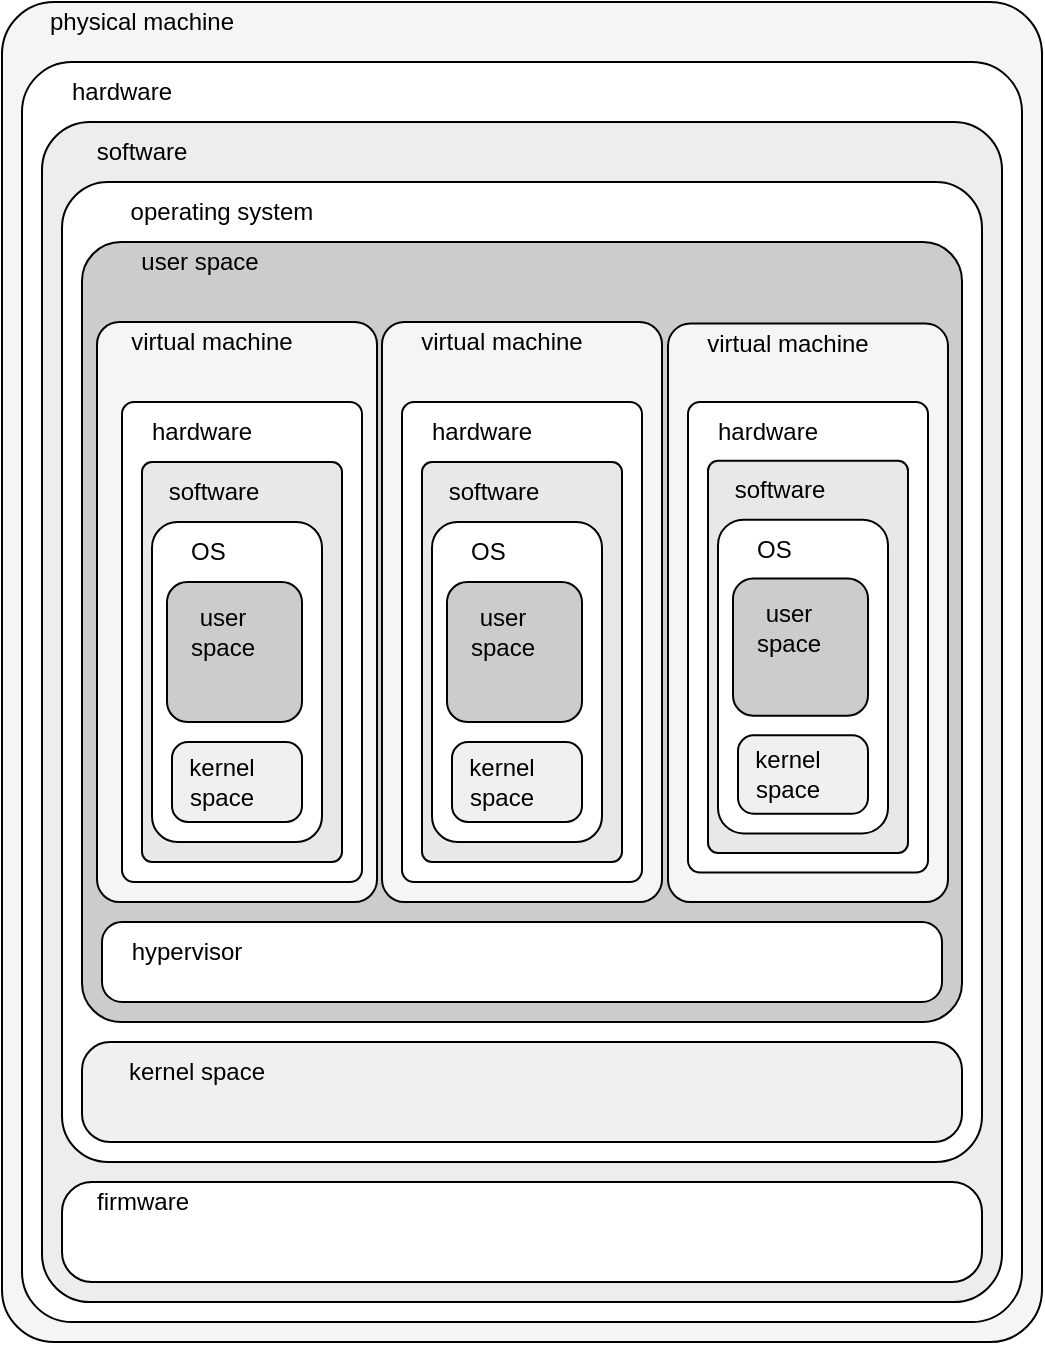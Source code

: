 <mxfile version="21.1.2" type="device">
  <diagram id="aZzCiTEgSDXypdaJf5oC" name="Page-1">
    <mxGraphModel dx="3675" dy="709" grid="1" gridSize="10" guides="1" tooltips="1" connect="1" arrows="1" fold="1" page="1" pageScale="1" pageWidth="827" pageHeight="1169" math="0" shadow="0">
      <root>
        <mxCell id="0" />
        <mxCell id="1" parent="0" />
        <mxCell id="qEZxZb18fNbEGhvGFvHe-20" value="" style="rounded=1;whiteSpace=wrap;html=1;arcSize=5;imageHeight=24;fillColor=#F5F5F5;" vertex="1" parent="1">
          <mxGeometry x="-2470" y="190" width="520" height="670" as="geometry" />
        </mxCell>
        <mxCell id="qcJDbEwE1XpdXQrslt51-1" value="" style="rounded=1;whiteSpace=wrap;html=1;arcSize=5;imageHeight=24;" parent="1" vertex="1">
          <mxGeometry x="-2460" y="220" width="500" height="630" as="geometry" />
        </mxCell>
        <mxCell id="qcJDbEwE1XpdXQrslt51-2" value="" style="rounded=1;whiteSpace=wrap;html=1;arcSize=5;fillColor=#EDEDED;" parent="1" vertex="1">
          <mxGeometry x="-2450" y="250" width="480" height="590" as="geometry" />
        </mxCell>
        <mxCell id="qcJDbEwE1XpdXQrslt51-55" value="" style="rounded=1;whiteSpace=wrap;html=1;arcSize=5;" parent="1" vertex="1">
          <mxGeometry x="-2440" y="280" width="460" height="490" as="geometry" />
        </mxCell>
        <mxCell id="qcJDbEwE1XpdXQrslt51-10" value="" style="rounded=1;whiteSpace=wrap;html=1;arcSize=5;fillColor=#CCCCCC;" parent="1" vertex="1">
          <mxGeometry x="-2430" y="310" width="440" height="390" as="geometry" />
        </mxCell>
        <mxCell id="qcJDbEwE1XpdXQrslt51-26" value="" style="rounded=1;whiteSpace=wrap;html=1;arcSize=30;imageHeight=24;" parent="1" vertex="1">
          <mxGeometry x="-2440" y="780" width="460" height="50" as="geometry" />
        </mxCell>
        <mxCell id="qcJDbEwE1XpdXQrslt51-6" value="" style="rounded=1;whiteSpace=wrap;html=1;arcSize=28;imageHeight=24;fillColor=#F0F0F0;" parent="1" vertex="1">
          <mxGeometry x="-2430" y="710" width="440" height="50" as="geometry" />
        </mxCell>
        <mxCell id="qcJDbEwE1XpdXQrslt51-17" value="kernel space" style="text;html=1;strokeColor=none;fillColor=none;align=center;verticalAlign=middle;whiteSpace=wrap;rounded=0;" parent="1" vertex="1">
          <mxGeometry x="-2415" y="710" width="85" height="30" as="geometry" />
        </mxCell>
        <mxCell id="qcJDbEwE1XpdXQrslt51-18" value="user space" style="text;html=1;strokeColor=none;fillColor=none;align=center;verticalAlign=middle;whiteSpace=wrap;rounded=0;" parent="1" vertex="1">
          <mxGeometry x="-2405" y="420" width="95" height="30" as="geometry" />
        </mxCell>
        <mxCell id="qcJDbEwE1XpdXQrslt51-24" value="software" style="text;html=1;strokeColor=none;fillColor=none;align=center;verticalAlign=middle;whiteSpace=wrap;rounded=0;" parent="1" vertex="1">
          <mxGeometry x="-2430" y="250" width="60" height="30" as="geometry" />
        </mxCell>
        <mxCell id="qcJDbEwE1XpdXQrslt51-25" value="hardware" style="text;html=1;strokeColor=none;fillColor=none;align=center;verticalAlign=middle;whiteSpace=wrap;rounded=0;" parent="1" vertex="1">
          <mxGeometry x="-2440" y="220" width="60" height="30" as="geometry" />
        </mxCell>
        <mxCell id="qcJDbEwE1XpdXQrslt51-54" value="firmware" style="text;html=1;strokeColor=none;fillColor=none;align=center;verticalAlign=middle;whiteSpace=wrap;rounded=0;" parent="1" vertex="1">
          <mxGeometry x="-2437.5" y="780" width="75" height="20" as="geometry" />
        </mxCell>
        <mxCell id="qcJDbEwE1XpdXQrslt51-57" value="operating system" style="text;html=1;strokeColor=none;fillColor=none;align=center;verticalAlign=middle;whiteSpace=wrap;rounded=0;" parent="1" vertex="1">
          <mxGeometry x="-2390" y="400" width="95" as="geometry" />
        </mxCell>
        <mxCell id="jprQ5lEr49byNqmnvGfp-50" value="" style="group;arcSize=8;" parent="1" vertex="1" connectable="0">
          <mxGeometry x="-2127" y="390" width="130" height="250" as="geometry" />
        </mxCell>
        <mxCell id="qEZxZb18fNbEGhvGFvHe-13" value="" style="rounded=1;whiteSpace=wrap;html=1;arcSize=8;fillColor=#F5F5F5;" vertex="1" parent="jprQ5lEr49byNqmnvGfp-50">
          <mxGeometry x="-10" y="-39.216" width="140" height="289.216" as="geometry" />
        </mxCell>
        <mxCell id="jprQ5lEr49byNqmnvGfp-51" value="" style="rounded=1;whiteSpace=wrap;html=1;arcSize=5;imageHeight=24;" parent="jprQ5lEr49byNqmnvGfp-50" vertex="1">
          <mxGeometry width="120" height="235.294" as="geometry" />
        </mxCell>
        <mxCell id="jprQ5lEr49byNqmnvGfp-52" value="" style="rounded=1;whiteSpace=wrap;html=1;arcSize=5;fillColor=#E8E8E8;" parent="jprQ5lEr49byNqmnvGfp-50" vertex="1">
          <mxGeometry x="10" y="29.412" width="100" height="196.078" as="geometry" />
        </mxCell>
        <mxCell id="jprQ5lEr49byNqmnvGfp-53" value="" style="rounded=1;whiteSpace=wrap;html=1;arcSize=15;" parent="jprQ5lEr49byNqmnvGfp-50" vertex="1">
          <mxGeometry x="15" y="58.824" width="85" height="156.863" as="geometry" />
        </mxCell>
        <mxCell id="jprQ5lEr49byNqmnvGfp-54" value="" style="rounded=1;whiteSpace=wrap;html=1;arcSize=15;fillColor=#CCCCCC;" parent="jprQ5lEr49byNqmnvGfp-50" vertex="1">
          <mxGeometry x="22.5" y="88.235" width="67.5" height="68.627" as="geometry" />
        </mxCell>
        <mxCell id="jprQ5lEr49byNqmnvGfp-55" value="" style="rounded=1;whiteSpace=wrap;html=1;arcSize=20;imageHeight=24;fillColor=#F0F0F0;" parent="jprQ5lEr49byNqmnvGfp-50" vertex="1">
          <mxGeometry x="25" y="166.667" width="65" height="39.216" as="geometry" />
        </mxCell>
        <mxCell id="jprQ5lEr49byNqmnvGfp-56" value="kernel &lt;br&gt;space" style="text;html=1;strokeColor=none;fillColor=none;align=center;verticalAlign=middle;whiteSpace=wrap;rounded=0;arcSize=20;" parent="jprQ5lEr49byNqmnvGfp-50" vertex="1">
          <mxGeometry x="15" y="174.265" width="70" height="24.02" as="geometry" />
        </mxCell>
        <mxCell id="jprQ5lEr49byNqmnvGfp-57" value="user &lt;br&gt;space" style="text;html=1;strokeColor=none;fillColor=none;align=center;verticalAlign=middle;whiteSpace=wrap;rounded=0;" parent="jprQ5lEr49byNqmnvGfp-50" vertex="1">
          <mxGeometry x="12.5" y="98.039" width="75" height="29.412" as="geometry" />
        </mxCell>
        <mxCell id="jprQ5lEr49byNqmnvGfp-58" value="software" style="text;html=1;strokeColor=none;fillColor=none;align=center;verticalAlign=middle;whiteSpace=wrap;rounded=0;" parent="jprQ5lEr49byNqmnvGfp-50" vertex="1">
          <mxGeometry x="16.25" y="29.412" width="60" height="29.412" as="geometry" />
        </mxCell>
        <mxCell id="jprQ5lEr49byNqmnvGfp-59" value="hardware" style="text;html=1;strokeColor=none;fillColor=none;align=center;verticalAlign=middle;whiteSpace=wrap;rounded=0;" parent="jprQ5lEr49byNqmnvGfp-50" vertex="1">
          <mxGeometry x="10" width="60" height="29.412" as="geometry" />
        </mxCell>
        <mxCell id="jprQ5lEr49byNqmnvGfp-60" value="OS&amp;nbsp;&amp;nbsp;" style="text;html=1;strokeColor=none;fillColor=none;align=center;verticalAlign=middle;whiteSpace=wrap;rounded=0;" parent="jprQ5lEr49byNqmnvGfp-50" vertex="1">
          <mxGeometry x="20" y="68.627" width="52.5" height="9.804" as="geometry" />
        </mxCell>
        <mxCell id="qEZxZb18fNbEGhvGFvHe-18" value="virtual machine" style="text;html=1;strokeColor=none;fillColor=none;align=center;verticalAlign=middle;whiteSpace=wrap;rounded=0;" vertex="1" parent="jprQ5lEr49byNqmnvGfp-50">
          <mxGeometry x="5" y="-39.216" width="90" height="19.608" as="geometry" />
        </mxCell>
        <mxCell id="jprQ5lEr49byNqmnvGfp-2" value="" style="rounded=1;whiteSpace=wrap;html=1;arcSize=25;imageHeight=24;" parent="1" vertex="1">
          <mxGeometry x="-2420" y="650" width="420" height="40" as="geometry" />
        </mxCell>
        <mxCell id="qEZxZb18fNbEGhvGFvHe-14" value="" style="rounded=1;whiteSpace=wrap;html=1;arcSize=8;fillColor=#F5F5F5;" vertex="1" parent="1">
          <mxGeometry x="-2280" y="350" width="140" height="290" as="geometry" />
        </mxCell>
        <mxCell id="jprQ5lEr49byNqmnvGfp-27" value="" style="group" parent="1" vertex="1" connectable="0">
          <mxGeometry x="-2410" y="390" width="127.5" height="255" as="geometry" />
        </mxCell>
        <mxCell id="qEZxZb18fNbEGhvGFvHe-15" value="" style="rounded=1;whiteSpace=wrap;html=1;arcSize=8;fillColor=#F5F5F5;" vertex="1" parent="jprQ5lEr49byNqmnvGfp-27">
          <mxGeometry x="-12.5" y="-40" width="140" height="290" as="geometry" />
        </mxCell>
        <mxCell id="jprQ5lEr49byNqmnvGfp-28" value="" style="rounded=1;whiteSpace=wrap;html=1;arcSize=5;imageHeight=24;" parent="jprQ5lEr49byNqmnvGfp-27" vertex="1">
          <mxGeometry width="120" height="240" as="geometry" />
        </mxCell>
        <mxCell id="jprQ5lEr49byNqmnvGfp-29" value="" style="rounded=1;whiteSpace=wrap;html=1;arcSize=5;fillColor=#E8E8E8;" parent="jprQ5lEr49byNqmnvGfp-27" vertex="1">
          <mxGeometry x="10" y="30" width="100" height="200" as="geometry" />
        </mxCell>
        <mxCell id="jprQ5lEr49byNqmnvGfp-30" value="" style="rounded=1;whiteSpace=wrap;html=1;arcSize=15;" parent="jprQ5lEr49byNqmnvGfp-27" vertex="1">
          <mxGeometry x="15" y="60" width="85" height="160" as="geometry" />
        </mxCell>
        <mxCell id="jprQ5lEr49byNqmnvGfp-31" value="" style="rounded=1;whiteSpace=wrap;html=1;arcSize=15;fillColor=#CCCCCC;" parent="jprQ5lEr49byNqmnvGfp-27" vertex="1">
          <mxGeometry x="22.5" y="90" width="67.5" height="70" as="geometry" />
        </mxCell>
        <mxCell id="jprQ5lEr49byNqmnvGfp-32" value="" style="rounded=1;whiteSpace=wrap;html=1;arcSize=20;imageHeight=24;fillColor=#F0F0F0;" parent="jprQ5lEr49byNqmnvGfp-27" vertex="1">
          <mxGeometry x="25" y="170" width="65" height="40" as="geometry" />
        </mxCell>
        <mxCell id="jprQ5lEr49byNqmnvGfp-33" value="kernel &lt;br&gt;space" style="text;html=1;strokeColor=none;fillColor=none;align=center;verticalAlign=middle;whiteSpace=wrap;rounded=0;arcSize=20;" parent="jprQ5lEr49byNqmnvGfp-27" vertex="1">
          <mxGeometry x="15" y="177.75" width="70" height="24.5" as="geometry" />
        </mxCell>
        <mxCell id="jprQ5lEr49byNqmnvGfp-34" value="user &lt;br&gt;space" style="text;html=1;strokeColor=none;fillColor=none;align=center;verticalAlign=middle;whiteSpace=wrap;rounded=0;" parent="jprQ5lEr49byNqmnvGfp-27" vertex="1">
          <mxGeometry x="12.5" y="100" width="75" height="30" as="geometry" />
        </mxCell>
        <mxCell id="jprQ5lEr49byNqmnvGfp-35" value="software" style="text;html=1;strokeColor=none;fillColor=none;align=center;verticalAlign=middle;whiteSpace=wrap;rounded=0;" parent="jprQ5lEr49byNqmnvGfp-27" vertex="1">
          <mxGeometry x="16.25" y="30" width="60" height="30" as="geometry" />
        </mxCell>
        <mxCell id="jprQ5lEr49byNqmnvGfp-36" value="hardware" style="text;html=1;strokeColor=none;fillColor=none;align=center;verticalAlign=middle;whiteSpace=wrap;rounded=0;" parent="jprQ5lEr49byNqmnvGfp-27" vertex="1">
          <mxGeometry x="10" width="60" height="30" as="geometry" />
        </mxCell>
        <mxCell id="jprQ5lEr49byNqmnvGfp-37" value="OS&amp;nbsp;&amp;nbsp;" style="text;html=1;strokeColor=none;fillColor=none;align=center;verticalAlign=middle;whiteSpace=wrap;rounded=0;" parent="jprQ5lEr49byNqmnvGfp-27" vertex="1">
          <mxGeometry x="20" y="70" width="52.5" height="10" as="geometry" />
        </mxCell>
        <mxCell id="qEZxZb18fNbEGhvGFvHe-16" value="virtual machine" style="text;html=1;strokeColor=none;fillColor=none;align=center;verticalAlign=middle;whiteSpace=wrap;rounded=0;" vertex="1" parent="jprQ5lEr49byNqmnvGfp-27">
          <mxGeometry y="-40" width="90" height="20" as="geometry" />
        </mxCell>
        <mxCell id="jprQ5lEr49byNqmnvGfp-39" value="" style="group" parent="1" vertex="1" connectable="0">
          <mxGeometry x="-2270" y="390" width="120" height="240" as="geometry" />
        </mxCell>
        <mxCell id="jprQ5lEr49byNqmnvGfp-40" value="" style="rounded=1;whiteSpace=wrap;html=1;arcSize=5;imageHeight=24;" parent="jprQ5lEr49byNqmnvGfp-39" vertex="1">
          <mxGeometry width="120" height="240" as="geometry" />
        </mxCell>
        <mxCell id="jprQ5lEr49byNqmnvGfp-41" value="" style="rounded=1;whiteSpace=wrap;html=1;arcSize=5;fillColor=#E8E8E8;" parent="jprQ5lEr49byNqmnvGfp-39" vertex="1">
          <mxGeometry x="10" y="30" width="100" height="200" as="geometry" />
        </mxCell>
        <mxCell id="jprQ5lEr49byNqmnvGfp-42" value="" style="rounded=1;whiteSpace=wrap;html=1;arcSize=15;" parent="jprQ5lEr49byNqmnvGfp-39" vertex="1">
          <mxGeometry x="15" y="60" width="85" height="160" as="geometry" />
        </mxCell>
        <mxCell id="jprQ5lEr49byNqmnvGfp-43" value="" style="rounded=1;whiteSpace=wrap;html=1;arcSize=15;fillColor=#CCCCCC;" parent="jprQ5lEr49byNqmnvGfp-39" vertex="1">
          <mxGeometry x="22.5" y="90" width="67.5" height="70" as="geometry" />
        </mxCell>
        <mxCell id="jprQ5lEr49byNqmnvGfp-44" value="" style="rounded=1;whiteSpace=wrap;html=1;arcSize=20;imageHeight=24;fillColor=#F0F0F0;" parent="jprQ5lEr49byNqmnvGfp-39" vertex="1">
          <mxGeometry x="25" y="170" width="65" height="40" as="geometry" />
        </mxCell>
        <mxCell id="jprQ5lEr49byNqmnvGfp-45" value="kernel &lt;br&gt;space" style="text;html=1;strokeColor=none;fillColor=none;align=center;verticalAlign=middle;whiteSpace=wrap;rounded=0;arcSize=20;" parent="jprQ5lEr49byNqmnvGfp-39" vertex="1">
          <mxGeometry x="15" y="177.75" width="70" height="24.5" as="geometry" />
        </mxCell>
        <mxCell id="jprQ5lEr49byNqmnvGfp-46" value="user &lt;br&gt;space" style="text;html=1;strokeColor=none;fillColor=none;align=center;verticalAlign=middle;whiteSpace=wrap;rounded=0;" parent="jprQ5lEr49byNqmnvGfp-39" vertex="1">
          <mxGeometry x="12.5" y="100" width="75" height="30" as="geometry" />
        </mxCell>
        <mxCell id="jprQ5lEr49byNqmnvGfp-47" value="software" style="text;html=1;strokeColor=none;fillColor=none;align=center;verticalAlign=middle;whiteSpace=wrap;rounded=0;" parent="jprQ5lEr49byNqmnvGfp-39" vertex="1">
          <mxGeometry x="16.25" y="30" width="60" height="30" as="geometry" />
        </mxCell>
        <mxCell id="jprQ5lEr49byNqmnvGfp-48" value="hardware" style="text;html=1;strokeColor=none;fillColor=none;align=center;verticalAlign=middle;whiteSpace=wrap;rounded=0;" parent="jprQ5lEr49byNqmnvGfp-39" vertex="1">
          <mxGeometry x="10" width="60" height="30" as="geometry" />
        </mxCell>
        <mxCell id="jprQ5lEr49byNqmnvGfp-49" value="OS&amp;nbsp;&amp;nbsp;" style="text;html=1;strokeColor=none;fillColor=none;align=center;verticalAlign=middle;whiteSpace=wrap;rounded=0;" parent="jprQ5lEr49byNqmnvGfp-39" vertex="1">
          <mxGeometry x="20" y="70" width="52.5" height="10" as="geometry" />
        </mxCell>
        <mxCell id="jprQ5lEr49byNqmnvGfp-61" value="user space" style="text;html=1;strokeColor=none;fillColor=none;align=center;verticalAlign=middle;whiteSpace=wrap;rounded=0;" parent="1" vertex="1">
          <mxGeometry x="-2410" y="310" width="77.5" height="20" as="geometry" />
        </mxCell>
        <mxCell id="jprQ5lEr49byNqmnvGfp-62" value="hypervisor" style="text;html=1;strokeColor=none;fillColor=none;align=center;verticalAlign=middle;whiteSpace=wrap;rounded=0;" parent="1" vertex="1">
          <mxGeometry x="-2420" y="650" width="85" height="30" as="geometry" />
        </mxCell>
        <mxCell id="qEZxZb18fNbEGhvGFvHe-1" value="operating system" style="text;html=1;strokeColor=none;fillColor=none;align=center;verticalAlign=middle;whiteSpace=wrap;rounded=0;" vertex="1" parent="1">
          <mxGeometry x="-2415" y="280" width="110" height="30" as="geometry" />
        </mxCell>
        <mxCell id="qEZxZb18fNbEGhvGFvHe-17" value="virtual machine" style="text;html=1;strokeColor=none;fillColor=none;align=center;verticalAlign=middle;whiteSpace=wrap;rounded=0;" vertex="1" parent="1">
          <mxGeometry x="-2265" y="350" width="90" height="20" as="geometry" />
        </mxCell>
        <mxCell id="qEZxZb18fNbEGhvGFvHe-21" value="physical machine" style="text;html=1;strokeColor=none;fillColor=none;align=center;verticalAlign=middle;whiteSpace=wrap;rounded=0;" vertex="1" parent="1">
          <mxGeometry x="-2450" y="190" width="100" height="20" as="geometry" />
        </mxCell>
      </root>
    </mxGraphModel>
  </diagram>
</mxfile>
